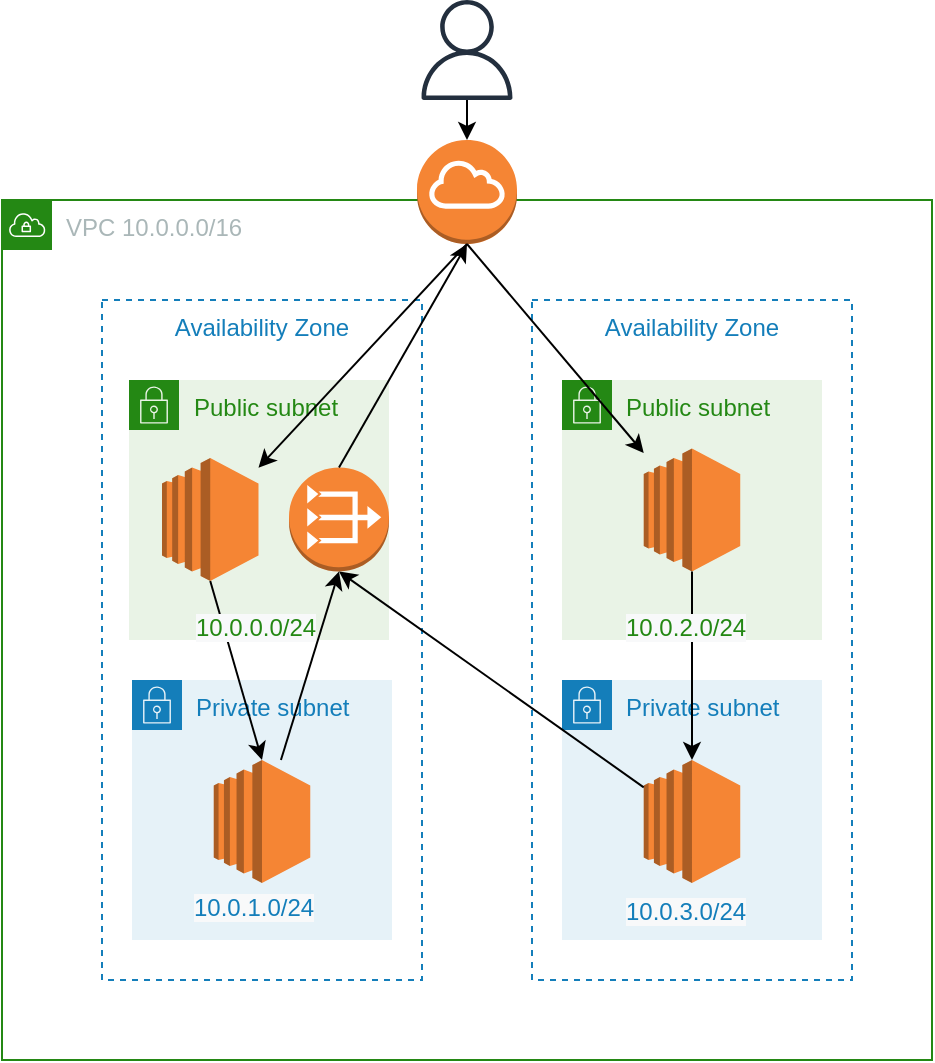 <mxfile version="14.1.2" type="device"><diagram id="Ht1M8jgEwFfnCIfOTk4-" name="Page-1"><mxGraphModel dx="868" dy="482" grid="1" gridSize="10" guides="1" tooltips="1" connect="1" arrows="1" fold="1" page="1" pageScale="1" pageWidth="1169" pageHeight="827" math="0" shadow="0"><root><mxCell id="0"/><mxCell id="1" parent="0"/><mxCell id="s3SghRDobSDwuMahroAz-1" value="VPC 10.0.0.0/16" style="points=[[0,0],[0.25,0],[0.5,0],[0.75,0],[1,0],[1,0.25],[1,0.5],[1,0.75],[1,1],[0.75,1],[0.5,1],[0.25,1],[0,1],[0,0.75],[0,0.5],[0,0.25]];outlineConnect=0;gradientColor=none;html=1;whiteSpace=wrap;fontSize=12;fontStyle=0;shape=mxgraph.aws4.group;grIcon=mxgraph.aws4.group_vpc;strokeColor=#248814;fillColor=none;verticalAlign=top;align=left;spacingLeft=30;fontColor=#AAB7B8;dashed=0;" parent="1" vertex="1"><mxGeometry x="320" y="120" width="465" height="430" as="geometry"/></mxCell><mxCell id="s3SghRDobSDwuMahroAz-2" value="" style="outlineConnect=0;fontColor=#232F3E;gradientColor=none;fillColor=#232F3E;strokeColor=none;dashed=0;verticalLabelPosition=bottom;verticalAlign=top;align=center;html=1;fontSize=12;fontStyle=0;aspect=fixed;pointerEvents=1;shape=mxgraph.aws4.user;" parent="1" vertex="1"><mxGeometry x="527.5" y="20" width="50" height="50" as="geometry"/></mxCell><mxCell id="s3SghRDobSDwuMahroAz-3" value="" style="outlineConnect=0;dashed=0;verticalLabelPosition=bottom;verticalAlign=top;align=center;html=1;shape=mxgraph.aws3.internet_gateway;fillColor=#F58534;gradientColor=none;" parent="1" vertex="1"><mxGeometry x="527.5" y="90" width="50" height="52" as="geometry"/></mxCell><mxCell id="s3SghRDobSDwuMahroAz-4" value="Availability Zone" style="fillColor=none;strokeColor=#147EBA;dashed=1;verticalAlign=top;fontStyle=0;fontColor=#147EBA;" parent="1" vertex="1"><mxGeometry x="370" y="170" width="160" height="340" as="geometry"/></mxCell><mxCell id="s3SghRDobSDwuMahroAz-5" value="Availability Zone" style="fillColor=none;strokeColor=#147EBA;dashed=1;verticalAlign=top;fontStyle=0;fontColor=#147EBA;" parent="1" vertex="1"><mxGeometry x="585" y="170" width="160" height="340" as="geometry"/></mxCell><mxCell id="s3SghRDobSDwuMahroAz-6" value="Public subnet&lt;br&gt;" style="points=[[0,0],[0.25,0],[0.5,0],[0.75,0],[1,0],[1,0.25],[1,0.5],[1,0.75],[1,1],[0.75,1],[0.5,1],[0.25,1],[0,1],[0,0.75],[0,0.5],[0,0.25]];outlineConnect=0;gradientColor=none;html=1;whiteSpace=wrap;fontSize=12;fontStyle=0;shape=mxgraph.aws4.group;grIcon=mxgraph.aws4.group_security_group;grStroke=0;strokeColor=#248814;fillColor=#E9F3E6;verticalAlign=top;align=left;spacingLeft=30;fontColor=#248814;dashed=0;" parent="1" vertex="1"><mxGeometry x="383.5" y="210" width="130" height="130" as="geometry"/></mxCell><mxCell id="s3SghRDobSDwuMahroAz-7" value="Public subnet" style="points=[[0,0],[0.25,0],[0.5,0],[0.75,0],[1,0],[1,0.25],[1,0.5],[1,0.75],[1,1],[0.75,1],[0.5,1],[0.25,1],[0,1],[0,0.75],[0,0.5],[0,0.25]];outlineConnect=0;gradientColor=none;html=1;whiteSpace=wrap;fontSize=12;fontStyle=0;shape=mxgraph.aws4.group;grIcon=mxgraph.aws4.group_security_group;grStroke=0;strokeColor=#248814;fillColor=#E9F3E6;verticalAlign=top;align=left;spacingLeft=30;fontColor=#248814;dashed=0;" parent="1" vertex="1"><mxGeometry x="600" y="210" width="130" height="130" as="geometry"/></mxCell><mxCell id="s3SghRDobSDwuMahroAz-8" value="Private subnet" style="points=[[0,0],[0.25,0],[0.5,0],[0.75,0],[1,0],[1,0.25],[1,0.5],[1,0.75],[1,1],[0.75,1],[0.5,1],[0.25,1],[0,1],[0,0.75],[0,0.5],[0,0.25]];outlineConnect=0;gradientColor=none;html=1;whiteSpace=wrap;fontSize=12;fontStyle=0;shape=mxgraph.aws4.group;grIcon=mxgraph.aws4.group_security_group;grStroke=0;strokeColor=#147EBA;fillColor=#E6F2F8;verticalAlign=top;align=left;spacingLeft=30;fontColor=#147EBA;dashed=0;" parent="1" vertex="1"><mxGeometry x="385" y="360" width="130" height="130" as="geometry"/></mxCell><mxCell id="s3SghRDobSDwuMahroAz-9" value="Private subnet" style="points=[[0,0],[0.25,0],[0.5,0],[0.75,0],[1,0],[1,0.25],[1,0.5],[1,0.75],[1,1],[0.75,1],[0.5,1],[0.25,1],[0,1],[0,0.75],[0,0.5],[0,0.25]];outlineConnect=0;gradientColor=none;html=1;whiteSpace=wrap;fontSize=12;fontStyle=0;shape=mxgraph.aws4.group;grIcon=mxgraph.aws4.group_security_group;grStroke=0;strokeColor=#147EBA;fillColor=#E6F2F8;verticalAlign=top;align=left;spacingLeft=30;fontColor=#147EBA;dashed=0;" parent="1" vertex="1"><mxGeometry x="600" y="360" width="130" height="130" as="geometry"/></mxCell><mxCell id="s3SghRDobSDwuMahroAz-10" value="" style="endArrow=classic;html=1;entryX=0.5;entryY=0;entryDx=0;entryDy=0;entryPerimeter=0;" parent="1" source="s3SghRDobSDwuMahroAz-2" target="s3SghRDobSDwuMahroAz-3" edge="1"><mxGeometry width="50" height="50" relative="1" as="geometry"><mxPoint x="520" y="350" as="sourcePoint"/><mxPoint x="570" y="300" as="targetPoint"/></mxGeometry></mxCell><mxCell id="s3SghRDobSDwuMahroAz-11" value="" style="endArrow=classic;html=1;exitX=0.5;exitY=1;exitDx=0;exitDy=0;exitPerimeter=0;" parent="1" source="s3SghRDobSDwuMahroAz-3" target="s3SghRDobSDwuMahroAz-12" edge="1"><mxGeometry width="50" height="50" relative="1" as="geometry"><mxPoint x="520" y="350" as="sourcePoint"/><mxPoint x="553" y="210" as="targetPoint"/></mxGeometry></mxCell><mxCell id="s3SghRDobSDwuMahroAz-12" value="" style="outlineConnect=0;dashed=0;verticalLabelPosition=bottom;verticalAlign=top;align=center;html=1;shape=mxgraph.aws3.ec2;fillColor=#F58534;gradientColor=none;" parent="1" vertex="1"><mxGeometry x="400" y="249" width="48.25" height="61.5" as="geometry"/></mxCell><mxCell id="s3SghRDobSDwuMahroAz-14" value="" style="outlineConnect=0;dashed=0;verticalLabelPosition=bottom;verticalAlign=top;align=center;html=1;shape=mxgraph.aws3.ec2;fillColor=#F58534;gradientColor=none;" parent="1" vertex="1"><mxGeometry x="425.88" y="400" width="48.25" height="61.5" as="geometry"/></mxCell><mxCell id="s3SghRDobSDwuMahroAz-15" value="" style="outlineConnect=0;dashed=0;verticalLabelPosition=bottom;verticalAlign=top;align=center;html=1;shape=mxgraph.aws3.ec2;fillColor=#F58534;gradientColor=none;" parent="1" vertex="1"><mxGeometry x="640.87" y="244.25" width="48.25" height="61.5" as="geometry"/></mxCell><mxCell id="s3SghRDobSDwuMahroAz-16" value="" style="outlineConnect=0;dashed=0;verticalLabelPosition=bottom;verticalAlign=top;align=center;html=1;shape=mxgraph.aws3.ec2;fillColor=#F58534;gradientColor=none;" parent="1" vertex="1"><mxGeometry x="640.87" y="400" width="48.25" height="61.5" as="geometry"/></mxCell><mxCell id="s3SghRDobSDwuMahroAz-18" value="" style="endArrow=classic;html=1;exitX=0.5;exitY=1;exitDx=0;exitDy=0;exitPerimeter=0;" parent="1" source="s3SghRDobSDwuMahroAz-3" target="s3SghRDobSDwuMahroAz-15" edge="1"><mxGeometry width="50" height="50" relative="1" as="geometry"><mxPoint x="562.5" y="152" as="sourcePoint"/><mxPoint x="481.804" y="258.5" as="targetPoint"/></mxGeometry></mxCell><mxCell id="s3SghRDobSDwuMahroAz-19" value="" style="endArrow=classic;html=1;exitX=0.5;exitY=1;exitDx=0;exitDy=0;exitPerimeter=0;entryX=0.5;entryY=0;entryDx=0;entryDy=0;entryPerimeter=0;" parent="1" source="s3SghRDobSDwuMahroAz-12" target="s3SghRDobSDwuMahroAz-14" edge="1"><mxGeometry width="50" height="50" relative="1" as="geometry"><mxPoint x="562.5" y="152" as="sourcePoint"/><mxPoint x="481.804" y="258.5" as="targetPoint"/></mxGeometry></mxCell><mxCell id="s3SghRDobSDwuMahroAz-20" value="" style="endArrow=classic;html=1;exitX=0.5;exitY=1;exitDx=0;exitDy=0;exitPerimeter=0;entryX=0.5;entryY=0;entryDx=0;entryDy=0;entryPerimeter=0;" parent="1" source="s3SghRDobSDwuMahroAz-15" target="s3SghRDobSDwuMahroAz-16" edge="1"><mxGeometry width="50" height="50" relative="1" as="geometry"><mxPoint x="859.995" y="290.0" as="sourcePoint"/><mxPoint x="861.495" y="380" as="targetPoint"/></mxGeometry></mxCell><mxCell id="s3SghRDobSDwuMahroAz-22" value="" style="outlineConnect=0;dashed=0;verticalLabelPosition=bottom;verticalAlign=top;align=center;html=1;shape=mxgraph.aws3.vpc_nat_gateway;fillColor=#F58534;gradientColor=none;" parent="1" vertex="1"><mxGeometry x="463.5" y="253.75" width="50" height="52" as="geometry"/></mxCell><mxCell id="s3SghRDobSDwuMahroAz-23" value="" style="endArrow=classic;html=1;entryX=0.5;entryY=1;entryDx=0;entryDy=0;entryPerimeter=0;" parent="1" source="s3SghRDobSDwuMahroAz-14" target="s3SghRDobSDwuMahroAz-22" edge="1"><mxGeometry width="50" height="50" relative="1" as="geometry"><mxPoint x="520" y="240" as="sourcePoint"/><mxPoint x="570" y="190" as="targetPoint"/></mxGeometry></mxCell><mxCell id="s3SghRDobSDwuMahroAz-24" value="" style="endArrow=classic;html=1;exitX=0.5;exitY=0;exitDx=0;exitDy=0;exitPerimeter=0;entryX=0.5;entryY=1;entryDx=0;entryDy=0;entryPerimeter=0;" parent="1" source="s3SghRDobSDwuMahroAz-22" target="s3SghRDobSDwuMahroAz-3" edge="1"><mxGeometry width="50" height="50" relative="1" as="geometry"><mxPoint x="537.818" y="289" as="sourcePoint"/><mxPoint x="550" y="150" as="targetPoint"/></mxGeometry></mxCell><mxCell id="s3SghRDobSDwuMahroAz-27" value="&lt;span style=&quot;color: rgb(36 , 136 , 20) ; font-family: &amp;#34;helvetica&amp;#34; ; font-size: 12px ; font-style: normal ; font-weight: 400 ; letter-spacing: normal ; text-align: left ; text-indent: 0px ; text-transform: none ; word-spacing: 0px ; background-color: rgb(248 , 249 , 250) ; display: inline ; float: none&quot;&gt;10.0.0.0/24&lt;br&gt;&lt;/span&gt;" style="text;whiteSpace=wrap;html=1;" parent="1" vertex="1"><mxGeometry x="415" y="320" width="100" height="30" as="geometry"/></mxCell><mxCell id="s3SghRDobSDwuMahroAz-29" value="&lt;span style=&quot;color: rgb(20 , 126 , 186) ; font-family: &amp;#34;helvetica&amp;#34; ; font-size: 12px ; font-style: normal ; font-weight: 400 ; letter-spacing: normal ; text-align: left ; text-indent: 0px ; text-transform: none ; word-spacing: 0px ; background-color: rgb(248 , 249 , 250) ; display: inline ; float: none&quot;&gt;10.0.1.0/24&lt;/span&gt;" style="text;whiteSpace=wrap;html=1;" parent="1" vertex="1"><mxGeometry x="413.5" y="460" width="100" height="30" as="geometry"/></mxCell><mxCell id="s3SghRDobSDwuMahroAz-30" value="&lt;span style=&quot;color: rgb(36 , 136 , 20) ; font-family: &amp;#34;helvetica&amp;#34; ; font-size: 12px ; font-style: normal ; font-weight: 400 ; letter-spacing: normal ; text-align: left ; text-indent: 0px ; text-transform: none ; word-spacing: 0px ; background-color: rgb(248 , 249 , 250) ; display: inline ; float: none&quot;&gt;10.0.2.0/24&lt;br&gt;&lt;/span&gt;" style="text;whiteSpace=wrap;html=1;" parent="1" vertex="1"><mxGeometry x="630" y="320" width="100" height="30" as="geometry"/></mxCell><mxCell id="s3SghRDobSDwuMahroAz-31" value="&lt;span style=&quot;color: rgb(20 , 126 , 186) ; font-family: &amp;#34;helvetica&amp;#34; ; font-size: 12px ; font-style: normal ; font-weight: 400 ; letter-spacing: normal ; text-align: left ; text-indent: 0px ; text-transform: none ; word-spacing: 0px ; background-color: rgb(248 , 249 , 250) ; display: inline ; float: none&quot;&gt;10.0.3.0/24&lt;/span&gt;" style="text;whiteSpace=wrap;html=1;" parent="1" vertex="1"><mxGeometry x="630" y="461.5" width="100" height="30" as="geometry"/></mxCell><mxCell id="72hblX3GBzgd71-Npjfc-1" value="" style="endArrow=classic;html=1;entryX=0.5;entryY=1;entryDx=0;entryDy=0;entryPerimeter=0;" parent="1" source="s3SghRDobSDwuMahroAz-16" target="s3SghRDobSDwuMahroAz-22" edge="1"><mxGeometry width="50" height="50" relative="1" as="geometry"><mxPoint x="540.005" y="414.25" as="sourcePoint"/><mxPoint x="569.03" y="320" as="targetPoint"/></mxGeometry></mxCell></root></mxGraphModel></diagram></mxfile>